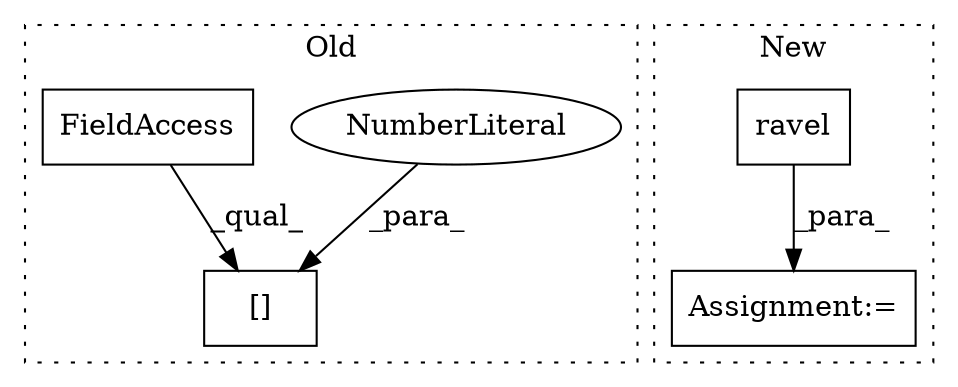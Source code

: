 digraph G {
subgraph cluster0 {
1 [label="[]" a="2" s="1815,1836" l="20,1" shape="box"];
4 [label="NumberLiteral" a="34" s="1835" l="1" shape="ellipse"];
5 [label="FieldAccess" a="22" s="1815" l="19" shape="box"];
label = "Old";
style="dotted";
}
subgraph cluster1 {
2 [label="ravel" a="32" s="1350,1369" l="6,1" shape="box"];
3 [label="Assignment:=" a="7" s="1882" l="1" shape="box"];
label = "New";
style="dotted";
}
2 -> 3 [label="_para_"];
4 -> 1 [label="_para_"];
5 -> 1 [label="_qual_"];
}